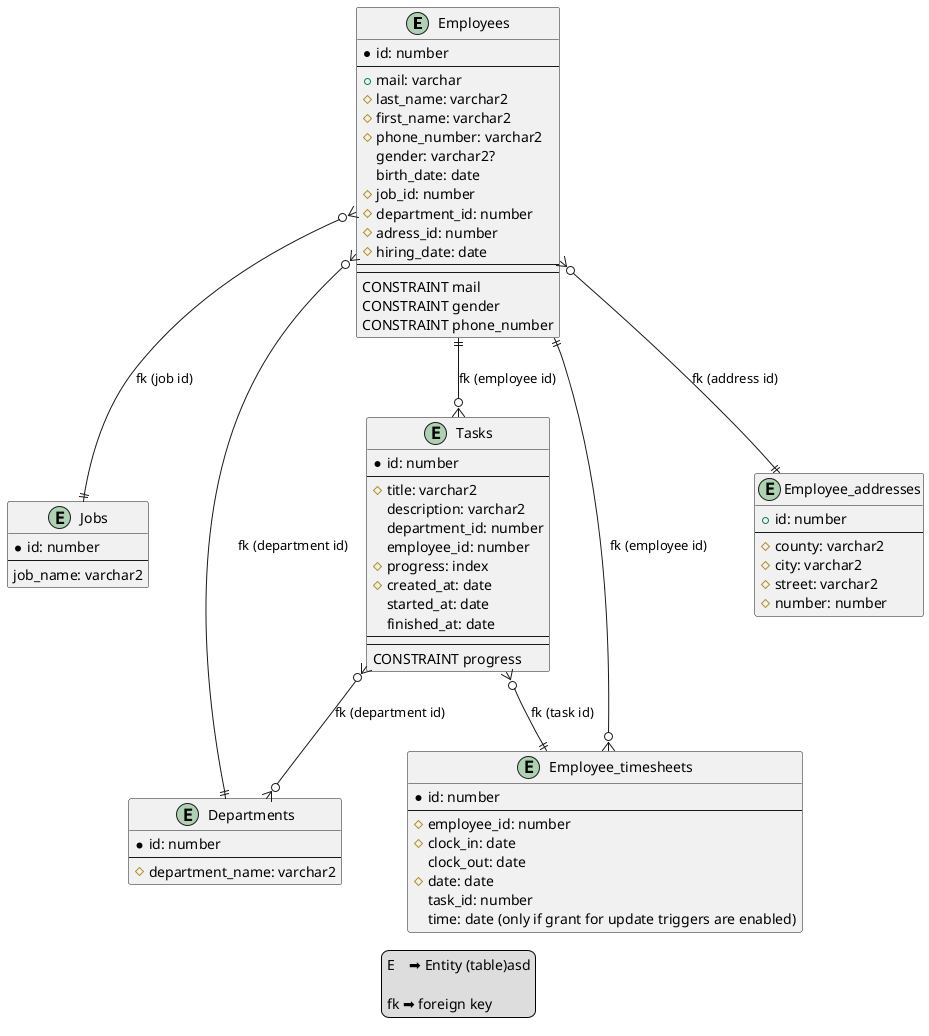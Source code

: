 @startuml auto_service

entity Employees
{
  *id: number
  --
  +mail: varchar
  #last_name: varchar2
  #first_name: varchar2
  #phone_number: varchar2
  gender: varchar2?
  birth_date: date
  #job_id: number
  #department_id: number
  #adress_id: number
  #hiring_date: date
  --
  --
  CONSTRAINT mail
  CONSTRAINT gender
  CONSTRAINT phone_number
}

entity Jobs
{
  *id: number
  --
  job_name: varchar2
}

entity Departments
{
  *id: number
  --
  #department_name: varchar2 
}

entity Tasks
{
  *id: number
  --
  #title: varchar2
  description: varchar2
  department_id: number
  employee_id: number
  #progress: index
  #created_at: date
  started_at: date
  finished_at: date
  --
  --
  CONSTRAINT progress
}

entity Employee_timesheets
{
  *id: number
  --
  #employee_id: number
  #clock_in: date
  clock_out: date
  #date: date
  task_id: number
  time: date (only if grant for update triggers are enabled)
}

entity Employee_addresses
{
  +id: number
  --
  #county: varchar2
  #city: varchar2
  #street: varchar2
  #number: number
}

Employees }o--|| Jobs: "fk (job id)"
Employees }o--|| Employee_addresses: "fk (address id)"
Employees }o--|| Departments: "fk (department id)"
Employees ||--o{ Employee_timesheets: "fk (employee id)"
Employees ||--o{ Tasks: "fk (employee id)"
Tasks }o--o{ Departments: "fk (department id)"
Tasks }o--|| Employee_timesheets: "fk (task id)"

legend
  E    ➡️ Entity (table)asd

  fk ➡️ foreign key
endlegend

@enduml
